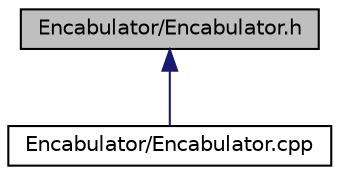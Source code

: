 digraph "Encabulator/Encabulator.h"
{
  edge [fontname="Helvetica",fontsize="10",labelfontname="Helvetica",labelfontsize="10"];
  node [fontname="Helvetica",fontsize="10",shape=record];
  Node1 [label="Encabulator/Encabulator.h",height=0.2,width=0.4,color="black", fillcolor="grey75", style="filled" fontcolor="black"];
  Node1 -> Node2 [dir="back",color="midnightblue",fontsize="10",style="solid",fontname="Helvetica"];
  Node2 [label="Encabulator/Encabulator.cpp",height=0.2,width=0.4,color="black", fillcolor="white", style="filled",URL="$_encabulator_8cpp.html"];
}
